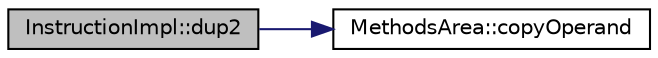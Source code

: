 digraph "InstructionImpl::dup2"
{
  edge [fontname="Helvetica",fontsize="10",labelfontname="Helvetica",labelfontsize="10"];
  node [fontname="Helvetica",fontsize="10",shape=record];
  rankdir="LR";
  Node1 [label="InstructionImpl::dup2",height=0.2,width=0.4,color="black", fillcolor="grey75", style="filled", fontcolor="black"];
  Node1 -> Node2 [color="midnightblue",fontsize="10",style="solid",fontname="Helvetica"];
  Node2 [label="MethodsArea::copyOperand",height=0.2,width=0.4,color="black", fillcolor="white", style="filled",URL="$class_methods_area.html#ab4f4988ce71a130209877d841554b718"];
}
